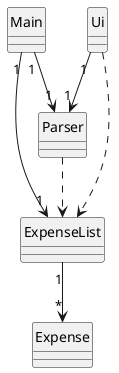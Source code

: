 @startuml
skinparam classAttributeIconSize 0
hide circle

class Main
class Parser
class Ui
class Expense
class ExpenseList

Main "1" -d-> "1" Parser
Main "1" -d-> "1" ExpenseList
Ui "1" -d-> "1" Parser
ExpenseList "1" -d-> "*" Expense

Ui -[dashed]-> ExpenseList
Parser -[dashed]-> ExpenseList
@enduml